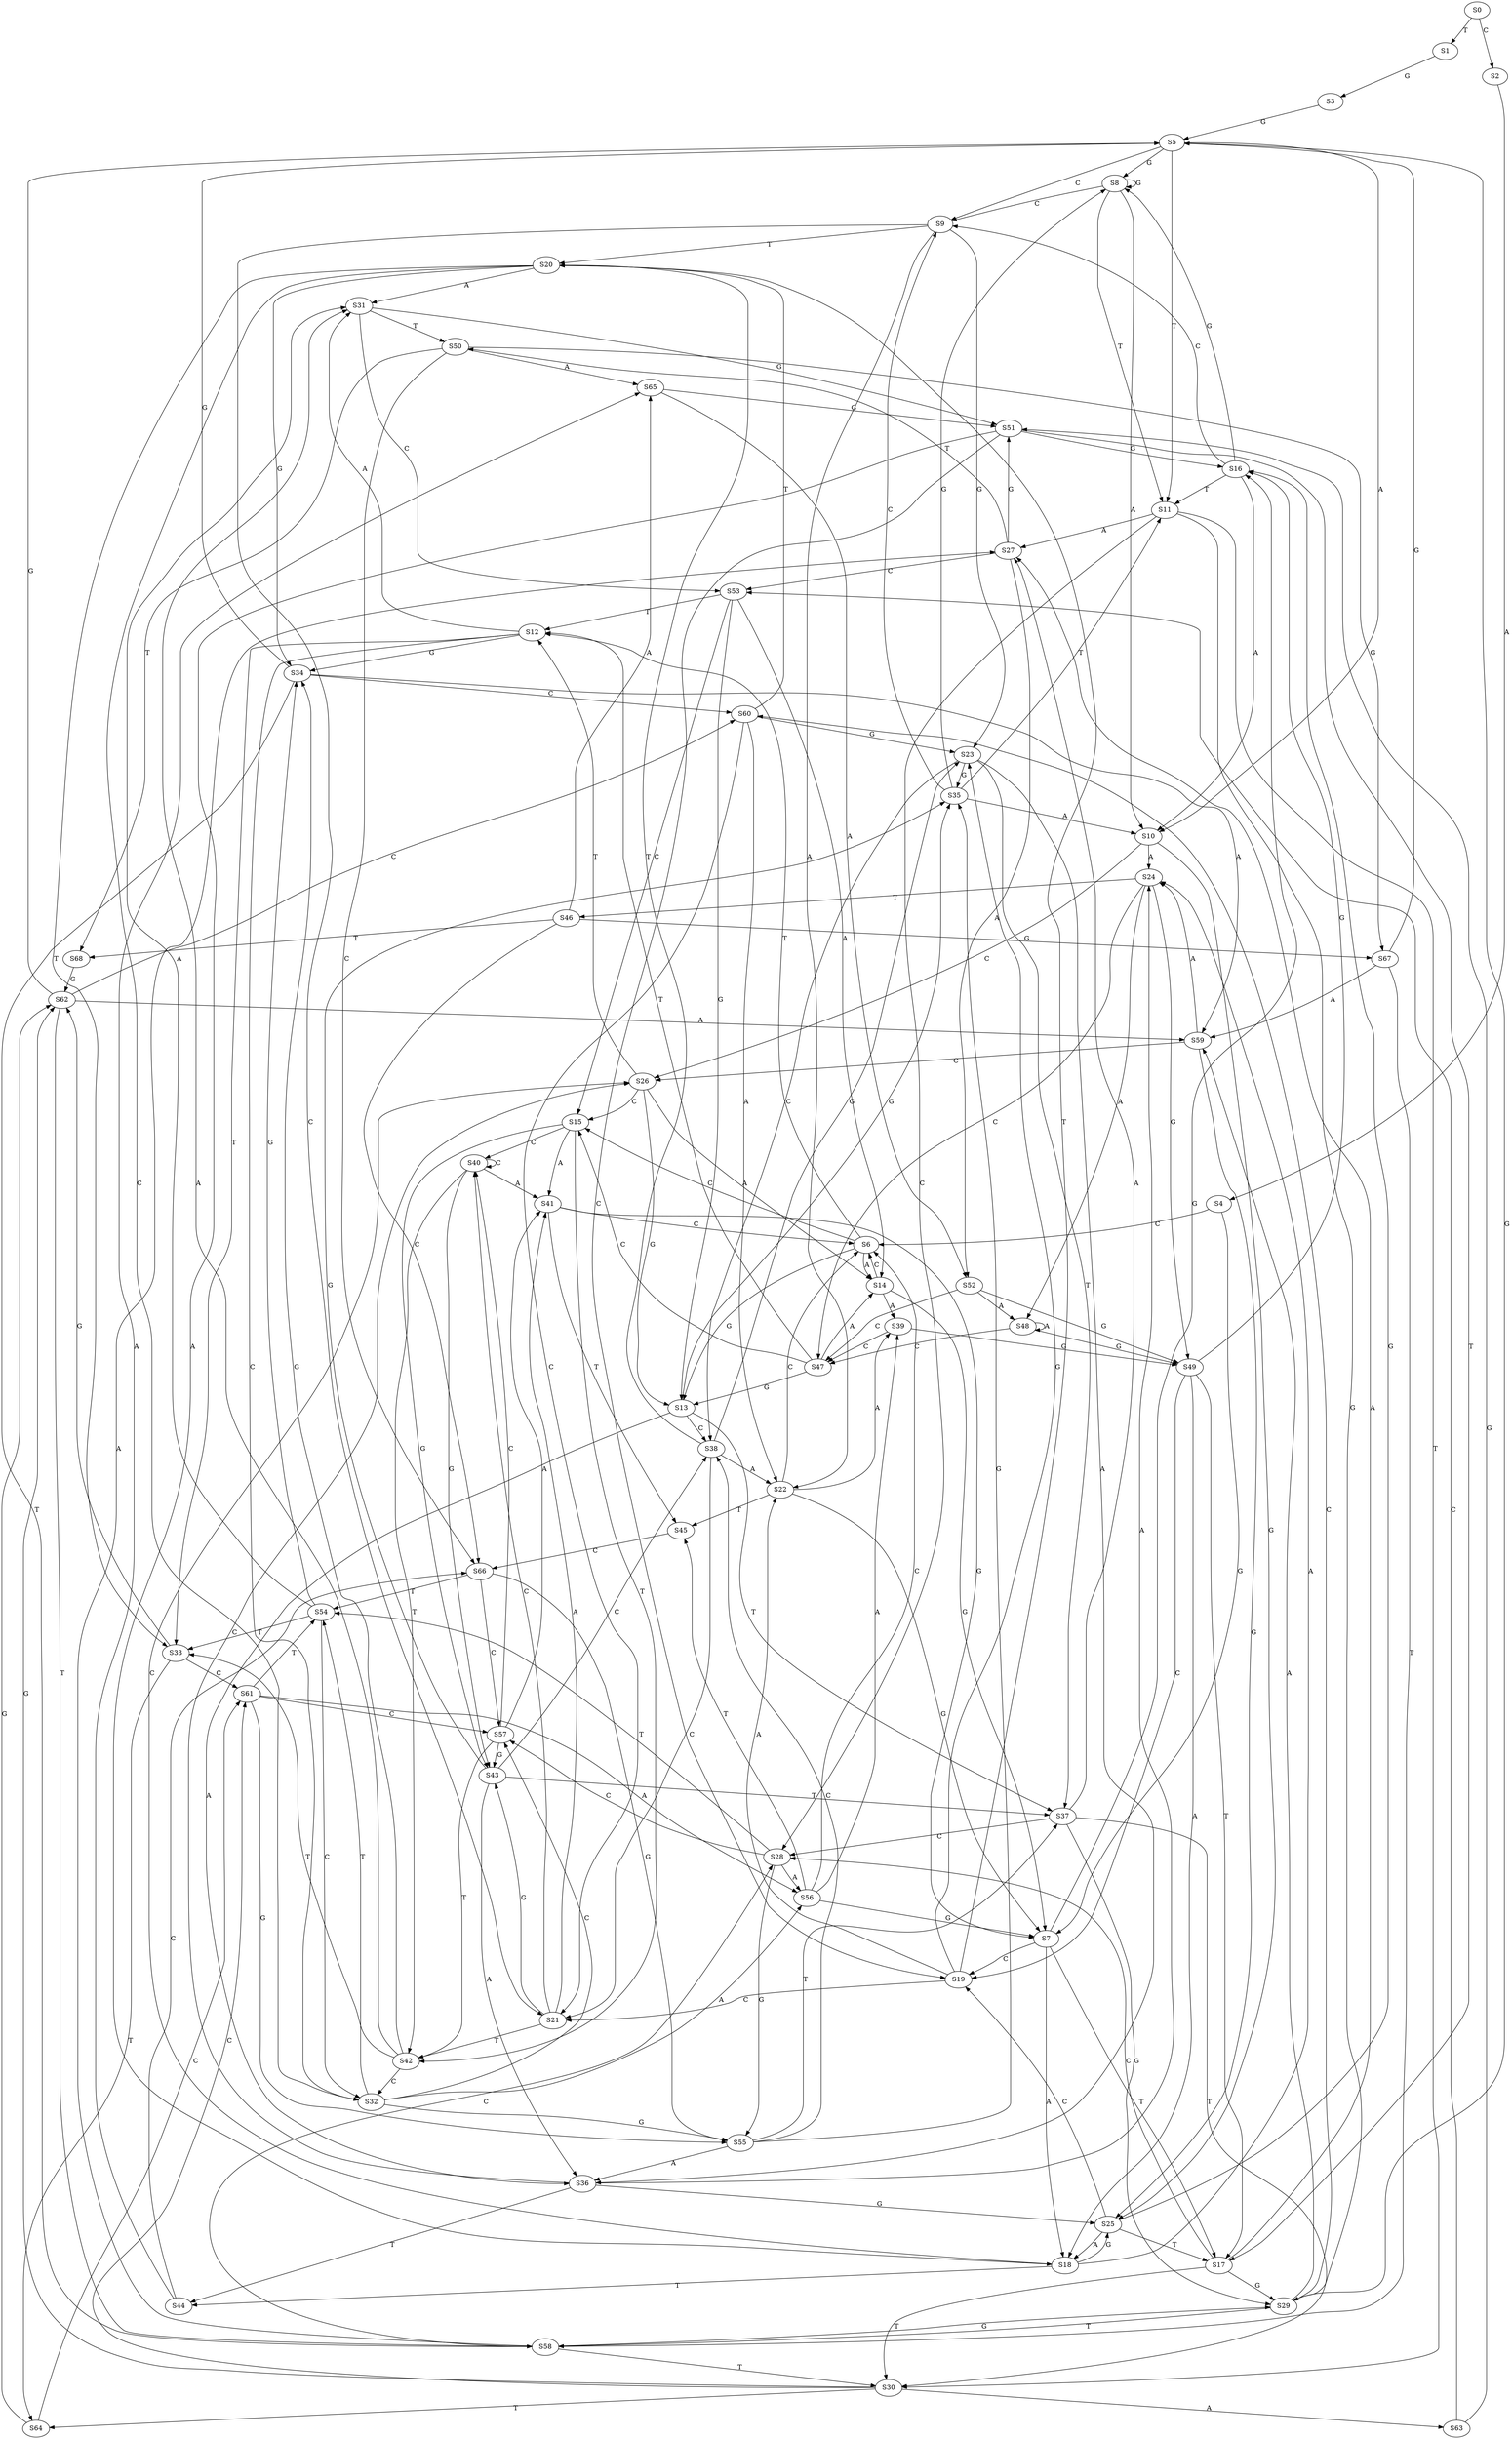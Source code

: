 strict digraph  {
	S0 -> S1 [ label = T ];
	S0 -> S2 [ label = C ];
	S1 -> S3 [ label = G ];
	S2 -> S4 [ label = A ];
	S3 -> S5 [ label = G ];
	S4 -> S6 [ label = C ];
	S4 -> S7 [ label = G ];
	S5 -> S8 [ label = G ];
	S5 -> S9 [ label = C ];
	S5 -> S10 [ label = A ];
	S5 -> S11 [ label = T ];
	S6 -> S12 [ label = T ];
	S6 -> S13 [ label = G ];
	S6 -> S14 [ label = A ];
	S6 -> S15 [ label = C ];
	S7 -> S16 [ label = G ];
	S7 -> S17 [ label = T ];
	S7 -> S18 [ label = A ];
	S7 -> S19 [ label = C ];
	S8 -> S11 [ label = T ];
	S8 -> S9 [ label = C ];
	S8 -> S8 [ label = G ];
	S8 -> S10 [ label = A ];
	S9 -> S20 [ label = T ];
	S9 -> S21 [ label = C ];
	S9 -> S22 [ label = A ];
	S9 -> S23 [ label = G ];
	S10 -> S24 [ label = A ];
	S10 -> S25 [ label = G ];
	S10 -> S26 [ label = C ];
	S11 -> S27 [ label = A ];
	S11 -> S28 [ label = C ];
	S11 -> S29 [ label = G ];
	S11 -> S30 [ label = T ];
	S12 -> S31 [ label = A ];
	S12 -> S32 [ label = C ];
	S12 -> S33 [ label = T ];
	S12 -> S34 [ label = G ];
	S13 -> S35 [ label = G ];
	S13 -> S36 [ label = A ];
	S13 -> S37 [ label = T ];
	S13 -> S38 [ label = C ];
	S14 -> S7 [ label = G ];
	S14 -> S6 [ label = C ];
	S14 -> S39 [ label = A ];
	S15 -> S40 [ label = C ];
	S15 -> S41 [ label = A ];
	S15 -> S42 [ label = T ];
	S15 -> S43 [ label = G ];
	S16 -> S10 [ label = A ];
	S16 -> S8 [ label = G ];
	S16 -> S11 [ label = T ];
	S16 -> S9 [ label = C ];
	S17 -> S27 [ label = A ];
	S17 -> S28 [ label = C ];
	S17 -> S29 [ label = G ];
	S17 -> S30 [ label = T ];
	S18 -> S24 [ label = A ];
	S18 -> S26 [ label = C ];
	S18 -> S44 [ label = T ];
	S18 -> S25 [ label = G ];
	S19 -> S21 [ label = C ];
	S19 -> S22 [ label = A ];
	S19 -> S23 [ label = G ];
	S19 -> S20 [ label = T ];
	S20 -> S31 [ label = A ];
	S20 -> S32 [ label = C ];
	S20 -> S33 [ label = T ];
	S20 -> S34 [ label = G ];
	S21 -> S43 [ label = G ];
	S21 -> S41 [ label = A ];
	S21 -> S42 [ label = T ];
	S21 -> S40 [ label = C ];
	S22 -> S7 [ label = G ];
	S22 -> S6 [ label = C ];
	S22 -> S39 [ label = A ];
	S22 -> S45 [ label = T ];
	S23 -> S35 [ label = G ];
	S23 -> S36 [ label = A ];
	S23 -> S37 [ label = T ];
	S23 -> S38 [ label = C ];
	S24 -> S46 [ label = T ];
	S24 -> S47 [ label = C ];
	S24 -> S48 [ label = A ];
	S24 -> S49 [ label = G ];
	S25 -> S17 [ label = T ];
	S25 -> S16 [ label = G ];
	S25 -> S18 [ label = A ];
	S25 -> S19 [ label = C ];
	S26 -> S12 [ label = T ];
	S26 -> S13 [ label = G ];
	S26 -> S15 [ label = C ];
	S26 -> S14 [ label = A ];
	S27 -> S50 [ label = T ];
	S27 -> S51 [ label = G ];
	S27 -> S52 [ label = A ];
	S27 -> S53 [ label = C ];
	S28 -> S54 [ label = T ];
	S28 -> S55 [ label = G ];
	S28 -> S56 [ label = A ];
	S28 -> S57 [ label = C ];
	S29 -> S58 [ label = T ];
	S29 -> S5 [ label = G ];
	S29 -> S59 [ label = A ];
	S29 -> S60 [ label = C ];
	S30 -> S61 [ label = C ];
	S30 -> S62 [ label = G ];
	S30 -> S63 [ label = A ];
	S30 -> S64 [ label = T ];
	S31 -> S51 [ label = G ];
	S31 -> S50 [ label = T ];
	S31 -> S53 [ label = C ];
	S32 -> S54 [ label = T ];
	S32 -> S55 [ label = G ];
	S32 -> S57 [ label = C ];
	S32 -> S56 [ label = A ];
	S33 -> S61 [ label = C ];
	S33 -> S64 [ label = T ];
	S33 -> S62 [ label = G ];
	S34 -> S59 [ label = A ];
	S34 -> S60 [ label = C ];
	S34 -> S5 [ label = G ];
	S34 -> S58 [ label = T ];
	S35 -> S10 [ label = A ];
	S35 -> S8 [ label = G ];
	S35 -> S9 [ label = C ];
	S35 -> S11 [ label = T ];
	S36 -> S24 [ label = A ];
	S36 -> S26 [ label = C ];
	S36 -> S25 [ label = G ];
	S36 -> S44 [ label = T ];
	S37 -> S28 [ label = C ];
	S37 -> S27 [ label = A ];
	S37 -> S29 [ label = G ];
	S37 -> S30 [ label = T ];
	S38 -> S23 [ label = G ];
	S38 -> S20 [ label = T ];
	S38 -> S21 [ label = C ];
	S38 -> S22 [ label = A ];
	S39 -> S49 [ label = G ];
	S39 -> S47 [ label = C ];
	S40 -> S43 [ label = G ];
	S40 -> S40 [ label = C ];
	S40 -> S41 [ label = A ];
	S40 -> S42 [ label = T ];
	S41 -> S7 [ label = G ];
	S41 -> S45 [ label = T ];
	S41 -> S6 [ label = C ];
	S42 -> S34 [ label = G ];
	S42 -> S32 [ label = C ];
	S42 -> S33 [ label = T ];
	S42 -> S31 [ label = A ];
	S43 -> S36 [ label = A ];
	S43 -> S35 [ label = G ];
	S43 -> S37 [ label = T ];
	S43 -> S38 [ label = C ];
	S44 -> S65 [ label = A ];
	S44 -> S66 [ label = C ];
	S45 -> S66 [ label = C ];
	S46 -> S65 [ label = A ];
	S46 -> S66 [ label = C ];
	S46 -> S67 [ label = G ];
	S46 -> S68 [ label = T ];
	S47 -> S14 [ label = A ];
	S47 -> S15 [ label = C ];
	S47 -> S13 [ label = G ];
	S47 -> S12 [ label = T ];
	S48 -> S49 [ label = G ];
	S48 -> S47 [ label = C ];
	S48 -> S48 [ label = A ];
	S49 -> S17 [ label = T ];
	S49 -> S18 [ label = A ];
	S49 -> S19 [ label = C ];
	S49 -> S16 [ label = G ];
	S50 -> S66 [ label = C ];
	S50 -> S65 [ label = A ];
	S50 -> S68 [ label = T ];
	S50 -> S67 [ label = G ];
	S51 -> S17 [ label = T ];
	S51 -> S18 [ label = A ];
	S51 -> S19 [ label = C ];
	S51 -> S16 [ label = G ];
	S52 -> S49 [ label = G ];
	S52 -> S48 [ label = A ];
	S52 -> S47 [ label = C ];
	S53 -> S13 [ label = G ];
	S53 -> S12 [ label = T ];
	S53 -> S15 [ label = C ];
	S53 -> S14 [ label = A ];
	S54 -> S34 [ label = G ];
	S54 -> S32 [ label = C ];
	S54 -> S31 [ label = A ];
	S54 -> S33 [ label = T ];
	S55 -> S35 [ label = G ];
	S55 -> S37 [ label = T ];
	S55 -> S38 [ label = C ];
	S55 -> S36 [ label = A ];
	S56 -> S45 [ label = T ];
	S56 -> S6 [ label = C ];
	S56 -> S39 [ label = A ];
	S56 -> S7 [ label = G ];
	S57 -> S40 [ label = C ];
	S57 -> S41 [ label = A ];
	S57 -> S42 [ label = T ];
	S57 -> S43 [ label = G ];
	S58 -> S28 [ label = C ];
	S58 -> S30 [ label = T ];
	S58 -> S29 [ label = G ];
	S58 -> S27 [ label = A ];
	S59 -> S25 [ label = G ];
	S59 -> S26 [ label = C ];
	S59 -> S24 [ label = A ];
	S60 -> S21 [ label = C ];
	S60 -> S23 [ label = G ];
	S60 -> S20 [ label = T ];
	S60 -> S22 [ label = A ];
	S61 -> S56 [ label = A ];
	S61 -> S57 [ label = C ];
	S61 -> S55 [ label = G ];
	S61 -> S54 [ label = T ];
	S62 -> S5 [ label = G ];
	S62 -> S60 [ label = C ];
	S62 -> S58 [ label = T ];
	S62 -> S59 [ label = A ];
	S63 -> S53 [ label = C ];
	S63 -> S51 [ label = G ];
	S64 -> S62 [ label = G ];
	S64 -> S61 [ label = C ];
	S65 -> S51 [ label = G ];
	S65 -> S52 [ label = A ];
	S66 -> S57 [ label = C ];
	S66 -> S55 [ label = G ];
	S66 -> S54 [ label = T ];
	S67 -> S5 [ label = G ];
	S67 -> S59 [ label = A ];
	S67 -> S58 [ label = T ];
	S68 -> S62 [ label = G ];
}
